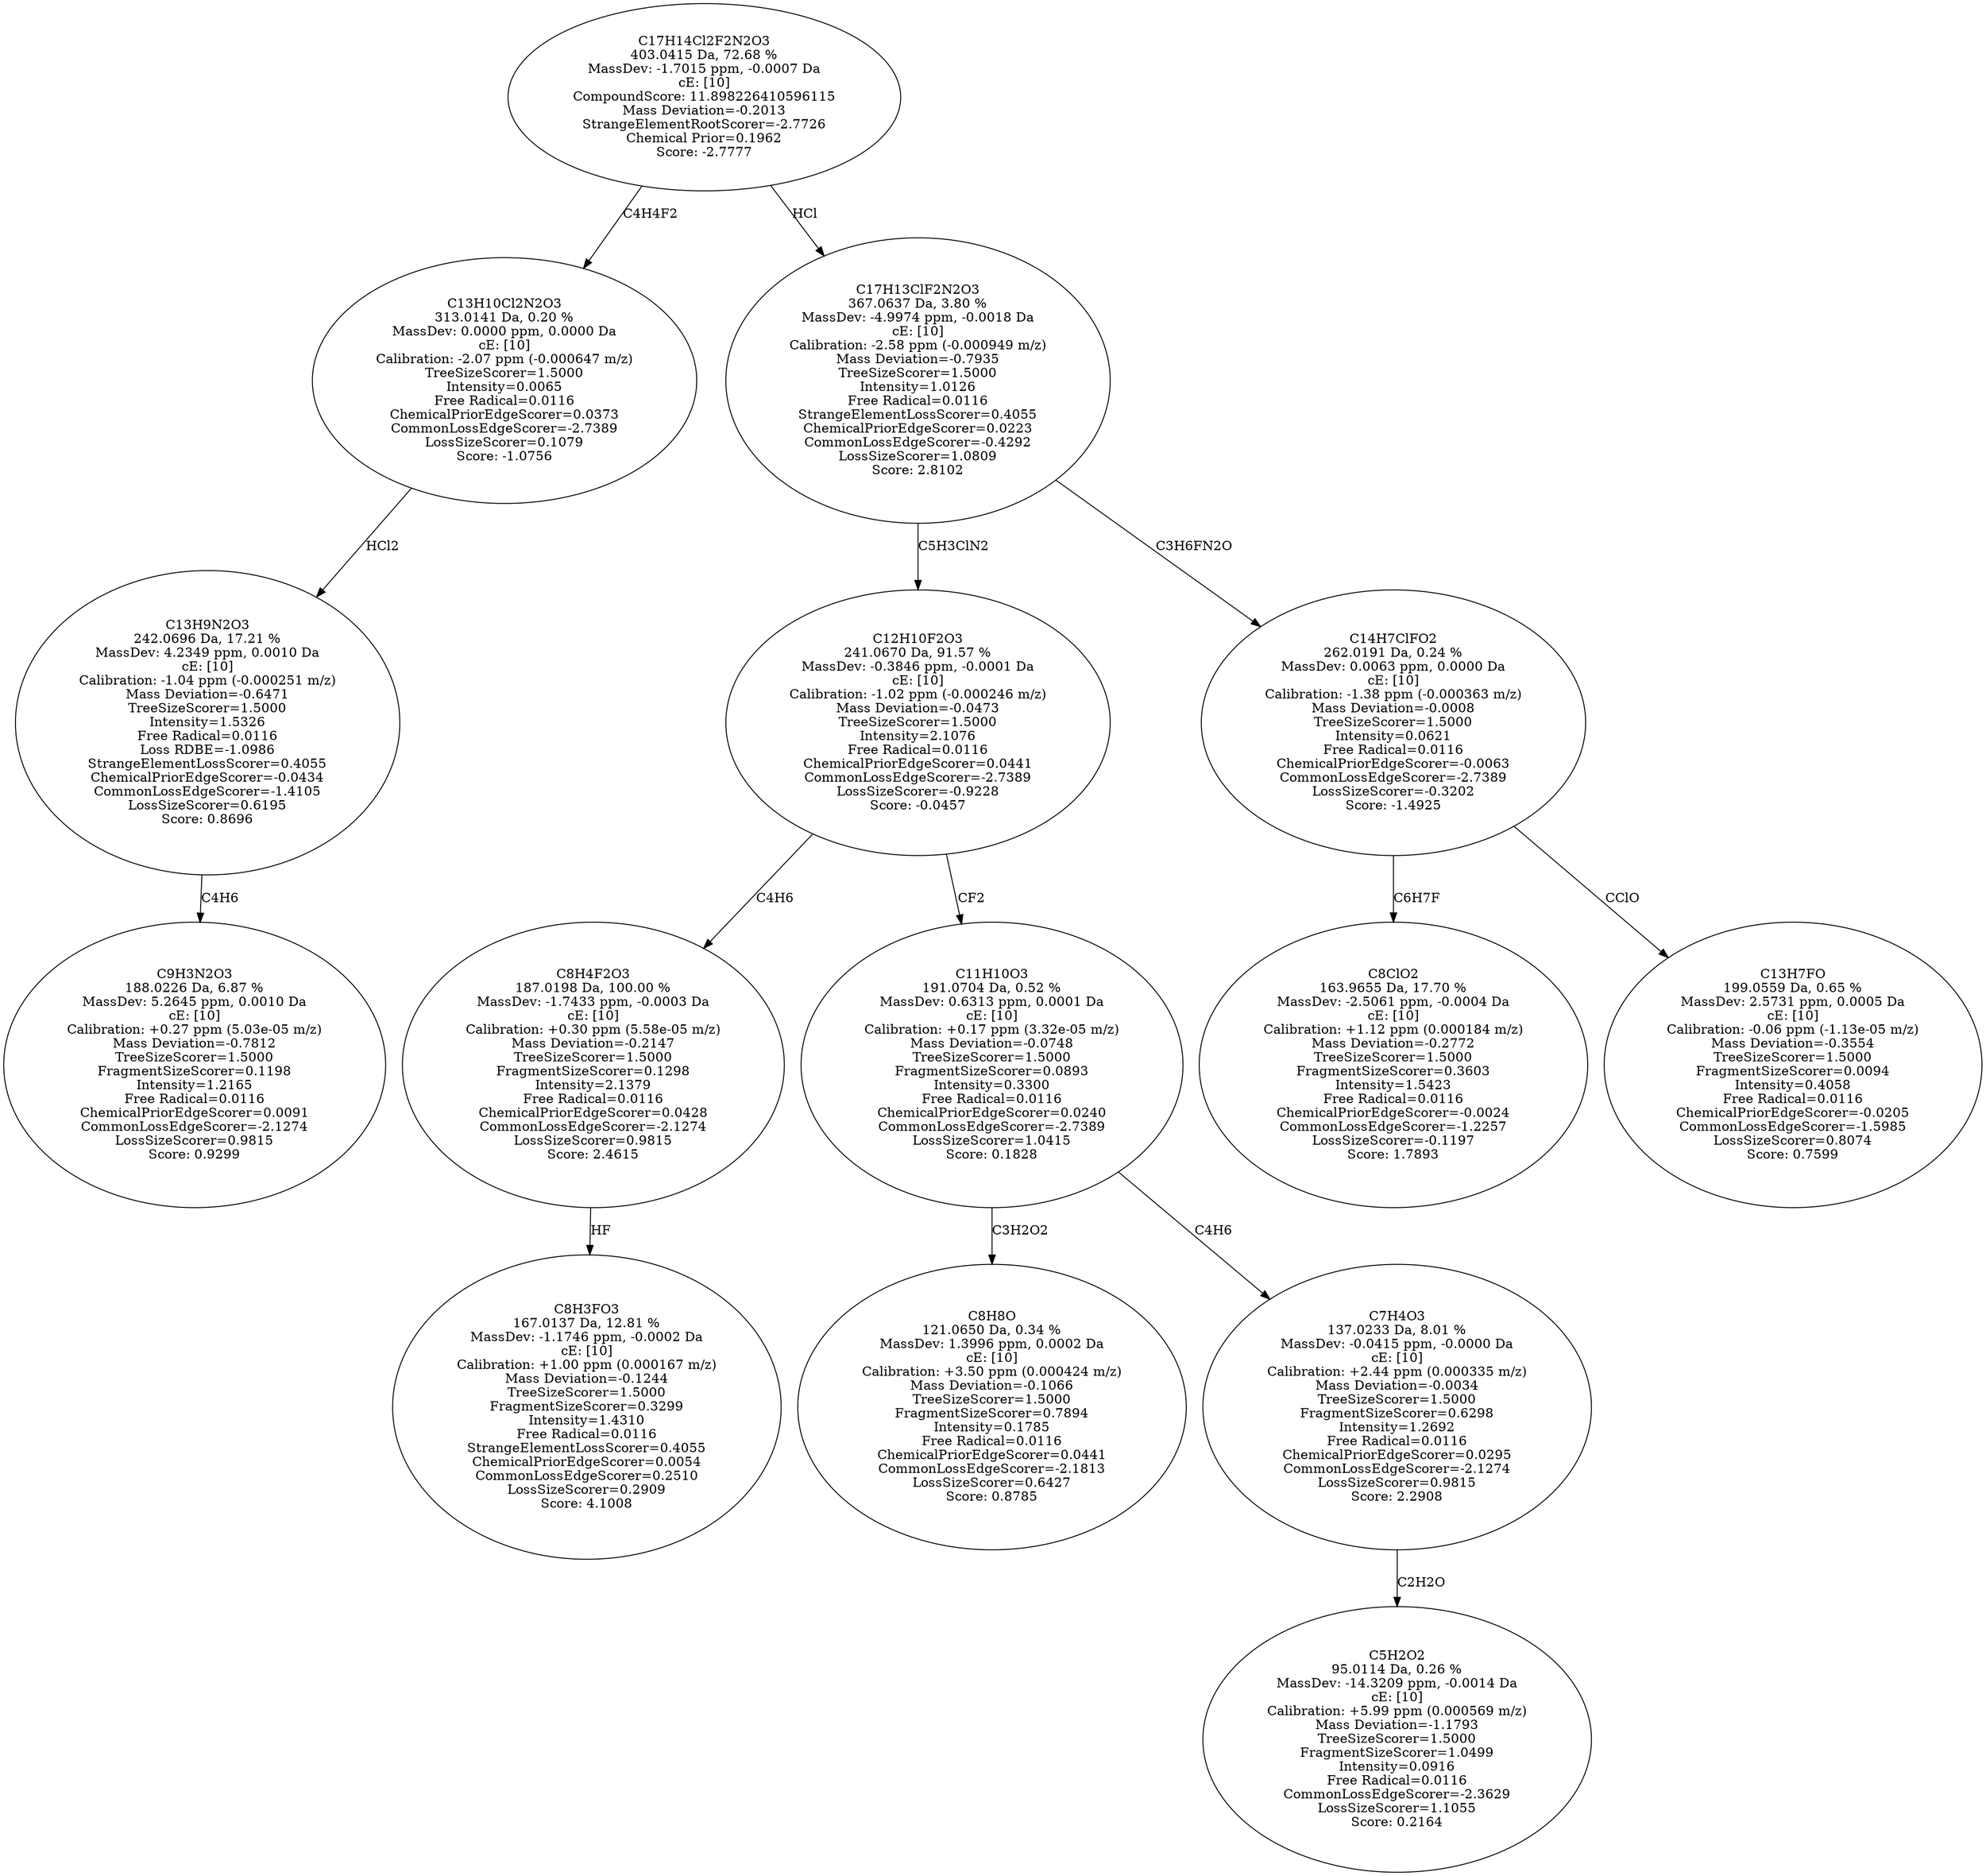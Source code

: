 strict digraph {
v1 [label="C9H3N2O3\n188.0226 Da, 6.87 %\nMassDev: 5.2645 ppm, 0.0010 Da\ncE: [10]\nCalibration: +0.27 ppm (5.03e-05 m/z)\nMass Deviation=-0.7812\nTreeSizeScorer=1.5000\nFragmentSizeScorer=0.1198\nIntensity=1.2165\nFree Radical=0.0116\nChemicalPriorEdgeScorer=0.0091\nCommonLossEdgeScorer=-2.1274\nLossSizeScorer=0.9815\nScore: 0.9299"];
v2 [label="C13H9N2O3\n242.0696 Da, 17.21 %\nMassDev: 4.2349 ppm, 0.0010 Da\ncE: [10]\nCalibration: -1.04 ppm (-0.000251 m/z)\nMass Deviation=-0.6471\nTreeSizeScorer=1.5000\nIntensity=1.5326\nFree Radical=0.0116\nLoss RDBE=-1.0986\nStrangeElementLossScorer=0.4055\nChemicalPriorEdgeScorer=-0.0434\nCommonLossEdgeScorer=-1.4105\nLossSizeScorer=0.6195\nScore: 0.8696"];
v3 [label="C13H10Cl2N2O3\n313.0141 Da, 0.20 %\nMassDev: 0.0000 ppm, 0.0000 Da\ncE: [10]\nCalibration: -2.07 ppm (-0.000647 m/z)\nTreeSizeScorer=1.5000\nIntensity=0.0065\nFree Radical=0.0116\nChemicalPriorEdgeScorer=0.0373\nCommonLossEdgeScorer=-2.7389\nLossSizeScorer=0.1079\nScore: -1.0756"];
v4 [label="C8H3FO3\n167.0137 Da, 12.81 %\nMassDev: -1.1746 ppm, -0.0002 Da\ncE: [10]\nCalibration: +1.00 ppm (0.000167 m/z)\nMass Deviation=-0.1244\nTreeSizeScorer=1.5000\nFragmentSizeScorer=0.3299\nIntensity=1.4310\nFree Radical=0.0116\nStrangeElementLossScorer=0.4055\nChemicalPriorEdgeScorer=0.0054\nCommonLossEdgeScorer=0.2510\nLossSizeScorer=0.2909\nScore: 4.1008"];
v5 [label="C8H4F2O3\n187.0198 Da, 100.00 %\nMassDev: -1.7433 ppm, -0.0003 Da\ncE: [10]\nCalibration: +0.30 ppm (5.58e-05 m/z)\nMass Deviation=-0.2147\nTreeSizeScorer=1.5000\nFragmentSizeScorer=0.1298\nIntensity=2.1379\nFree Radical=0.0116\nChemicalPriorEdgeScorer=0.0428\nCommonLossEdgeScorer=-2.1274\nLossSizeScorer=0.9815\nScore: 2.4615"];
v6 [label="C8H8O\n121.0650 Da, 0.34 %\nMassDev: 1.3996 ppm, 0.0002 Da\ncE: [10]\nCalibration: +3.50 ppm (0.000424 m/z)\nMass Deviation=-0.1066\nTreeSizeScorer=1.5000\nFragmentSizeScorer=0.7894\nIntensity=0.1785\nFree Radical=0.0116\nChemicalPriorEdgeScorer=0.0441\nCommonLossEdgeScorer=-2.1813\nLossSizeScorer=0.6427\nScore: 0.8785"];
v7 [label="C5H2O2\n95.0114 Da, 0.26 %\nMassDev: -14.3209 ppm, -0.0014 Da\ncE: [10]\nCalibration: +5.99 ppm (0.000569 m/z)\nMass Deviation=-1.1793\nTreeSizeScorer=1.5000\nFragmentSizeScorer=1.0499\nIntensity=0.0916\nFree Radical=0.0116\nCommonLossEdgeScorer=-2.3629\nLossSizeScorer=1.1055\nScore: 0.2164"];
v8 [label="C7H4O3\n137.0233 Da, 8.01 %\nMassDev: -0.0415 ppm, -0.0000 Da\ncE: [10]\nCalibration: +2.44 ppm (0.000335 m/z)\nMass Deviation=-0.0034\nTreeSizeScorer=1.5000\nFragmentSizeScorer=0.6298\nIntensity=1.2692\nFree Radical=0.0116\nChemicalPriorEdgeScorer=0.0295\nCommonLossEdgeScorer=-2.1274\nLossSizeScorer=0.9815\nScore: 2.2908"];
v9 [label="C11H10O3\n191.0704 Da, 0.52 %\nMassDev: 0.6313 ppm, 0.0001 Da\ncE: [10]\nCalibration: +0.17 ppm (3.32e-05 m/z)\nMass Deviation=-0.0748\nTreeSizeScorer=1.5000\nFragmentSizeScorer=0.0893\nIntensity=0.3300\nFree Radical=0.0116\nChemicalPriorEdgeScorer=0.0240\nCommonLossEdgeScorer=-2.7389\nLossSizeScorer=1.0415\nScore: 0.1828"];
v10 [label="C12H10F2O3\n241.0670 Da, 91.57 %\nMassDev: -0.3846 ppm, -0.0001 Da\ncE: [10]\nCalibration: -1.02 ppm (-0.000246 m/z)\nMass Deviation=-0.0473\nTreeSizeScorer=1.5000\nIntensity=2.1076\nFree Radical=0.0116\nChemicalPriorEdgeScorer=0.0441\nCommonLossEdgeScorer=-2.7389\nLossSizeScorer=-0.9228\nScore: -0.0457"];
v11 [label="C8ClO2\n163.9655 Da, 17.70 %\nMassDev: -2.5061 ppm, -0.0004 Da\ncE: [10]\nCalibration: +1.12 ppm (0.000184 m/z)\nMass Deviation=-0.2772\nTreeSizeScorer=1.5000\nFragmentSizeScorer=0.3603\nIntensity=1.5423\nFree Radical=0.0116\nChemicalPriorEdgeScorer=-0.0024\nCommonLossEdgeScorer=-1.2257\nLossSizeScorer=-0.1197\nScore: 1.7893"];
v12 [label="C13H7FO\n199.0559 Da, 0.65 %\nMassDev: 2.5731 ppm, 0.0005 Da\ncE: [10]\nCalibration: -0.06 ppm (-1.13e-05 m/z)\nMass Deviation=-0.3554\nTreeSizeScorer=1.5000\nFragmentSizeScorer=0.0094\nIntensity=0.4058\nFree Radical=0.0116\nChemicalPriorEdgeScorer=-0.0205\nCommonLossEdgeScorer=-1.5985\nLossSizeScorer=0.8074\nScore: 0.7599"];
v13 [label="C14H7ClFO2\n262.0191 Da, 0.24 %\nMassDev: 0.0063 ppm, 0.0000 Da\ncE: [10]\nCalibration: -1.38 ppm (-0.000363 m/z)\nMass Deviation=-0.0008\nTreeSizeScorer=1.5000\nIntensity=0.0621\nFree Radical=0.0116\nChemicalPriorEdgeScorer=-0.0063\nCommonLossEdgeScorer=-2.7389\nLossSizeScorer=-0.3202\nScore: -1.4925"];
v14 [label="C17H13ClF2N2O3\n367.0637 Da, 3.80 %\nMassDev: -4.9974 ppm, -0.0018 Da\ncE: [10]\nCalibration: -2.58 ppm (-0.000949 m/z)\nMass Deviation=-0.7935\nTreeSizeScorer=1.5000\nIntensity=1.0126\nFree Radical=0.0116\nStrangeElementLossScorer=0.4055\nChemicalPriorEdgeScorer=0.0223\nCommonLossEdgeScorer=-0.4292\nLossSizeScorer=1.0809\nScore: 2.8102"];
v15 [label="C17H14Cl2F2N2O3\n403.0415 Da, 72.68 %\nMassDev: -1.7015 ppm, -0.0007 Da\ncE: [10]\nCompoundScore: 11.898226410596115\nMass Deviation=-0.2013\nStrangeElementRootScorer=-2.7726\nChemical Prior=0.1962\nScore: -2.7777"];
v2 -> v1 [label="C4H6"];
v3 -> v2 [label="HCl2"];
v15 -> v3 [label="C4H4F2"];
v5 -> v4 [label="HF"];
v10 -> v5 [label="C4H6"];
v9 -> v6 [label="C3H2O2"];
v8 -> v7 [label="C2H2O"];
v9 -> v8 [label="C4H6"];
v10 -> v9 [label="CF2"];
v14 -> v10 [label="C5H3ClN2"];
v13 -> v11 [label="C6H7F"];
v13 -> v12 [label="CClO"];
v14 -> v13 [label="C3H6FN2O"];
v15 -> v14 [label="HCl"];
}
